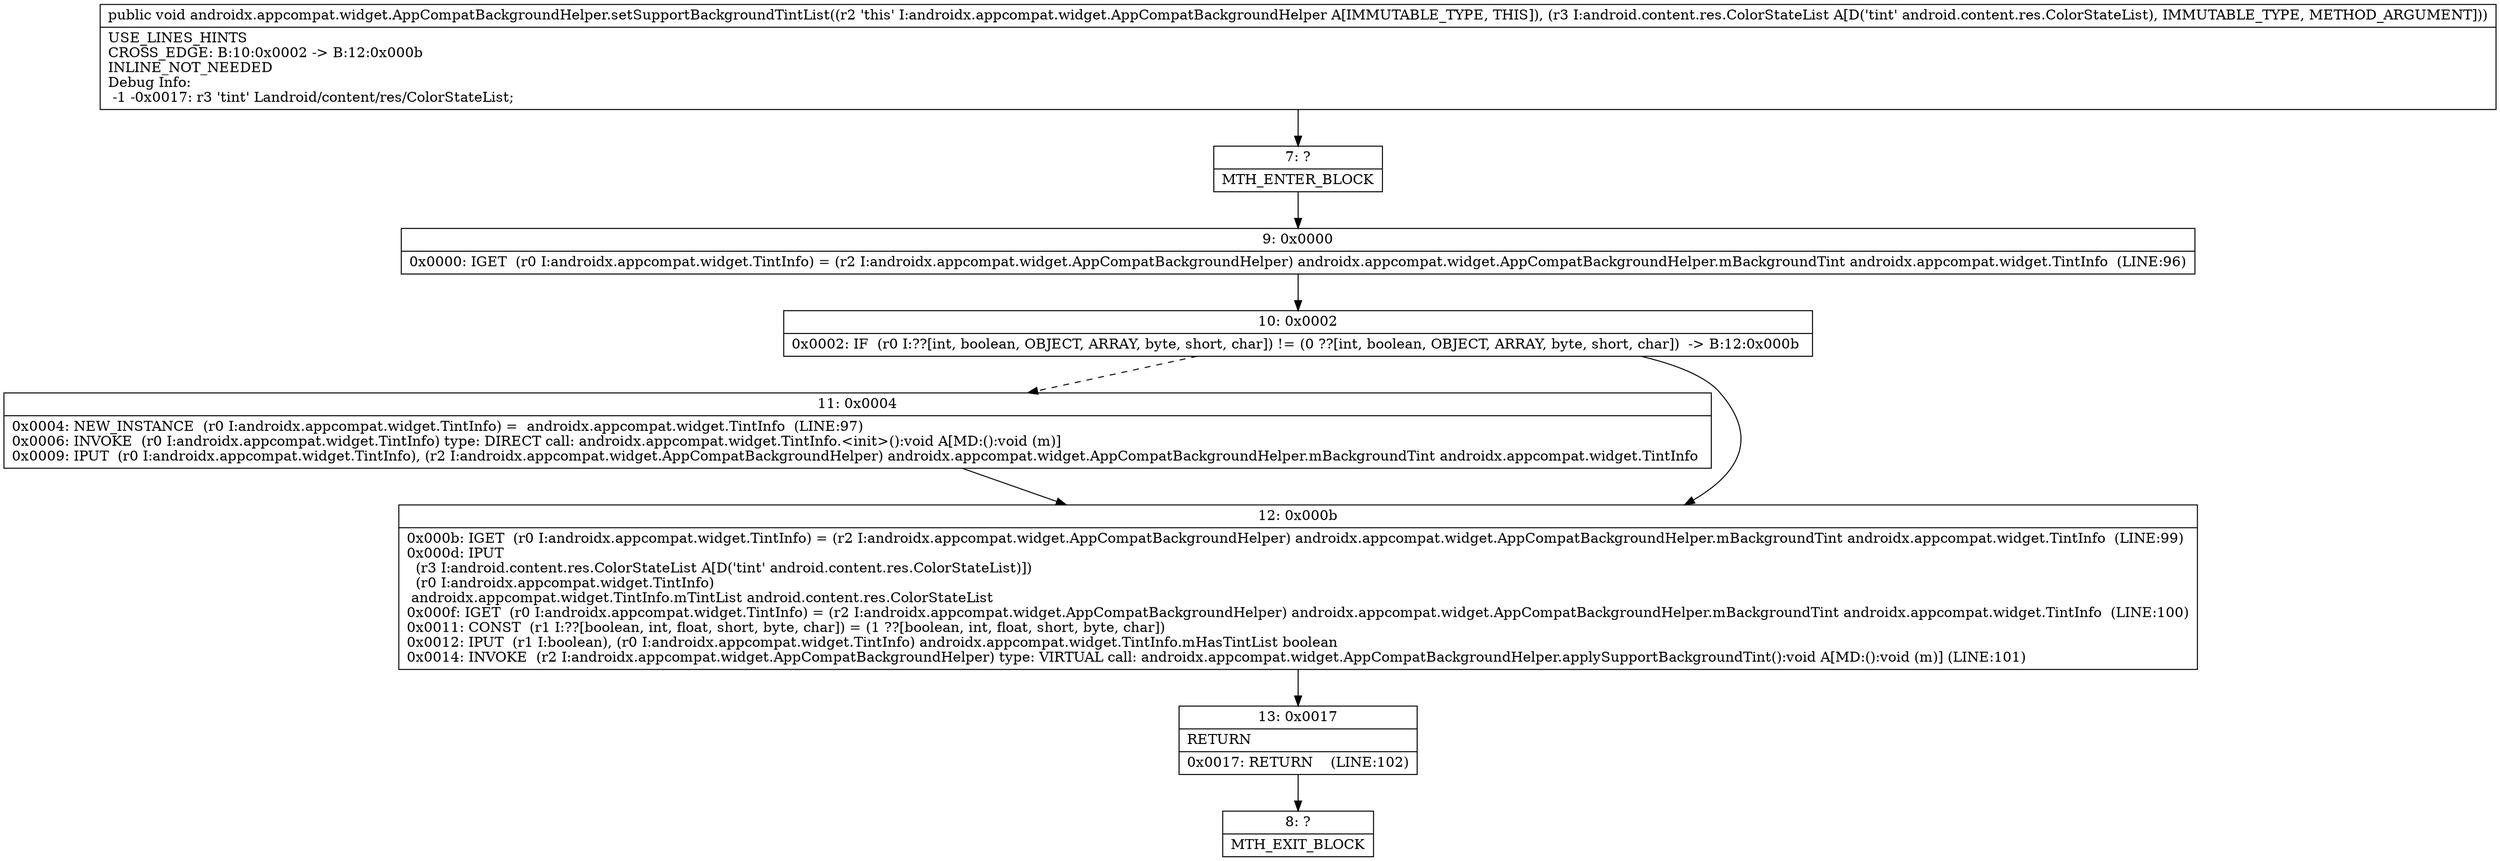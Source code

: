 digraph "CFG forandroidx.appcompat.widget.AppCompatBackgroundHelper.setSupportBackgroundTintList(Landroid\/content\/res\/ColorStateList;)V" {
Node_7 [shape=record,label="{7\:\ ?|MTH_ENTER_BLOCK\l}"];
Node_9 [shape=record,label="{9\:\ 0x0000|0x0000: IGET  (r0 I:androidx.appcompat.widget.TintInfo) = (r2 I:androidx.appcompat.widget.AppCompatBackgroundHelper) androidx.appcompat.widget.AppCompatBackgroundHelper.mBackgroundTint androidx.appcompat.widget.TintInfo  (LINE:96)\l}"];
Node_10 [shape=record,label="{10\:\ 0x0002|0x0002: IF  (r0 I:??[int, boolean, OBJECT, ARRAY, byte, short, char]) != (0 ??[int, boolean, OBJECT, ARRAY, byte, short, char])  \-\> B:12:0x000b \l}"];
Node_11 [shape=record,label="{11\:\ 0x0004|0x0004: NEW_INSTANCE  (r0 I:androidx.appcompat.widget.TintInfo) =  androidx.appcompat.widget.TintInfo  (LINE:97)\l0x0006: INVOKE  (r0 I:androidx.appcompat.widget.TintInfo) type: DIRECT call: androidx.appcompat.widget.TintInfo.\<init\>():void A[MD:():void (m)]\l0x0009: IPUT  (r0 I:androidx.appcompat.widget.TintInfo), (r2 I:androidx.appcompat.widget.AppCompatBackgroundHelper) androidx.appcompat.widget.AppCompatBackgroundHelper.mBackgroundTint androidx.appcompat.widget.TintInfo \l}"];
Node_12 [shape=record,label="{12\:\ 0x000b|0x000b: IGET  (r0 I:androidx.appcompat.widget.TintInfo) = (r2 I:androidx.appcompat.widget.AppCompatBackgroundHelper) androidx.appcompat.widget.AppCompatBackgroundHelper.mBackgroundTint androidx.appcompat.widget.TintInfo  (LINE:99)\l0x000d: IPUT  \l  (r3 I:android.content.res.ColorStateList A[D('tint' android.content.res.ColorStateList)])\l  (r0 I:androidx.appcompat.widget.TintInfo)\l androidx.appcompat.widget.TintInfo.mTintList android.content.res.ColorStateList \l0x000f: IGET  (r0 I:androidx.appcompat.widget.TintInfo) = (r2 I:androidx.appcompat.widget.AppCompatBackgroundHelper) androidx.appcompat.widget.AppCompatBackgroundHelper.mBackgroundTint androidx.appcompat.widget.TintInfo  (LINE:100)\l0x0011: CONST  (r1 I:??[boolean, int, float, short, byte, char]) = (1 ??[boolean, int, float, short, byte, char]) \l0x0012: IPUT  (r1 I:boolean), (r0 I:androidx.appcompat.widget.TintInfo) androidx.appcompat.widget.TintInfo.mHasTintList boolean \l0x0014: INVOKE  (r2 I:androidx.appcompat.widget.AppCompatBackgroundHelper) type: VIRTUAL call: androidx.appcompat.widget.AppCompatBackgroundHelper.applySupportBackgroundTint():void A[MD:():void (m)] (LINE:101)\l}"];
Node_13 [shape=record,label="{13\:\ 0x0017|RETURN\l|0x0017: RETURN    (LINE:102)\l}"];
Node_8 [shape=record,label="{8\:\ ?|MTH_EXIT_BLOCK\l}"];
MethodNode[shape=record,label="{public void androidx.appcompat.widget.AppCompatBackgroundHelper.setSupportBackgroundTintList((r2 'this' I:androidx.appcompat.widget.AppCompatBackgroundHelper A[IMMUTABLE_TYPE, THIS]), (r3 I:android.content.res.ColorStateList A[D('tint' android.content.res.ColorStateList), IMMUTABLE_TYPE, METHOD_ARGUMENT]))  | USE_LINES_HINTS\lCROSS_EDGE: B:10:0x0002 \-\> B:12:0x000b\lINLINE_NOT_NEEDED\lDebug Info:\l  \-1 \-0x0017: r3 'tint' Landroid\/content\/res\/ColorStateList;\l}"];
MethodNode -> Node_7;Node_7 -> Node_9;
Node_9 -> Node_10;
Node_10 -> Node_11[style=dashed];
Node_10 -> Node_12;
Node_11 -> Node_12;
Node_12 -> Node_13;
Node_13 -> Node_8;
}

